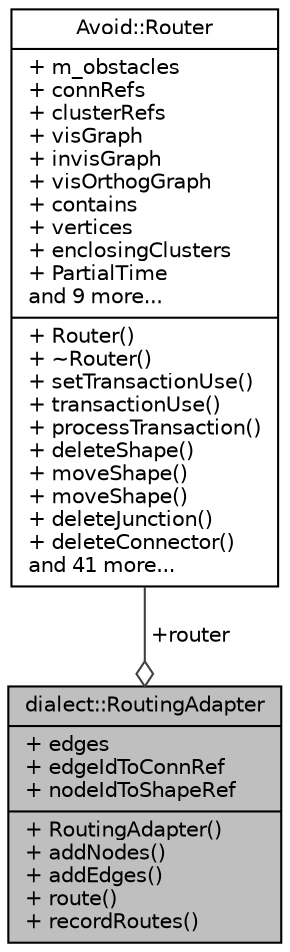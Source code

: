 digraph "dialect::RoutingAdapter"
{
  edge [fontname="Helvetica",fontsize="10",labelfontname="Helvetica",labelfontsize="10"];
  node [fontname="Helvetica",fontsize="10",shape=record];
  Node1 [label="{dialect::RoutingAdapter\n|+ edges\l+ edgeIdToConnRef\l+ nodeIdToShapeRef\l|+ RoutingAdapter()\l+ addNodes()\l+ addEdges()\l+ route()\l+ recordRoutes()\l}",height=0.2,width=0.4,color="black", fillcolor="grey75", style="filled", fontcolor="black"];
  Node2 -> Node1 [color="grey25",fontsize="10",style="solid",label=" +router" ,arrowhead="odiamond",fontname="Helvetica"];
  Node2 [label="{Avoid::Router\n|+ m_obstacles\l+ connRefs\l+ clusterRefs\l+ visGraph\l+ invisGraph\l+ visOrthogGraph\l+ contains\l+ vertices\l+ enclosingClusters\l+ PartialTime\land 9 more...\l|+ Router()\l+ ~Router()\l+ setTransactionUse()\l+ transactionUse()\l+ processTransaction()\l+ deleteShape()\l+ moveShape()\l+ moveShape()\l+ deleteJunction()\l+ deleteConnector()\land 41 more...\l}",height=0.2,width=0.4,color="black", fillcolor="white", style="filled",URL="$classAvoid_1_1Router.html",tooltip="The Router class represents a libavoid router instance. "];
}
